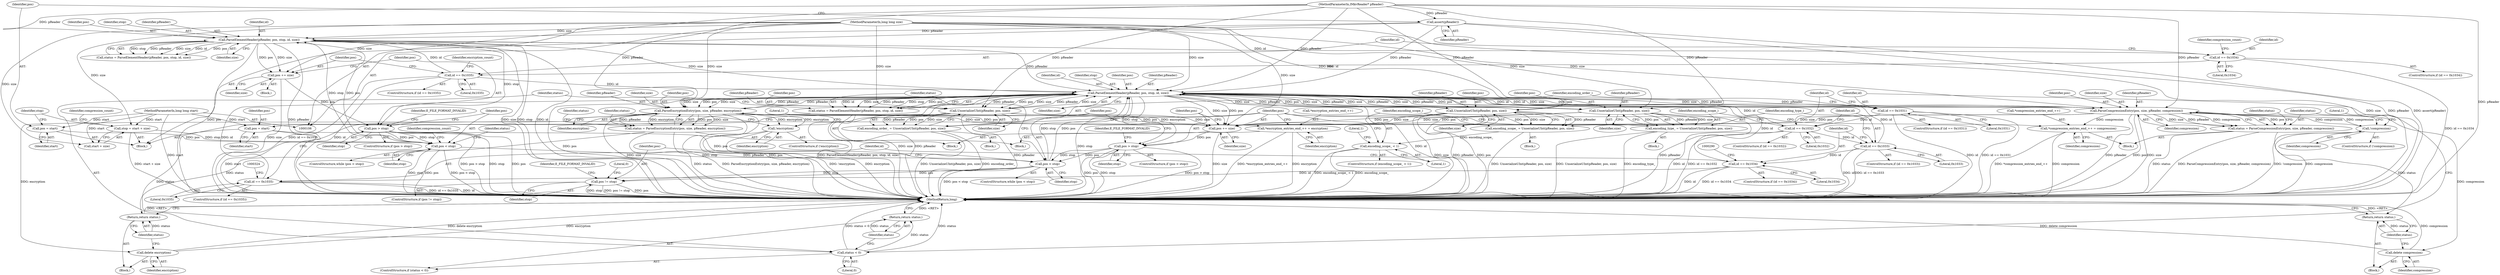 digraph "0_Android_cc274e2abe8b2a6698a5c47d8aa4bb45f1f9538d_48@pointer" {
"1000229" [label="(Call,ParseElementHeader(pReader, pos, stop, id, size))"];
"1000141" [label="(Call,ParseElementHeader(pReader, pos, stop, id, size))"];
"1000111" [label="(Call,assert(pReader))"];
"1000109" [label="(MethodParameterIn,IMkvReader* pReader)"];
"1000132" [label="(Call,pos < stop)"];
"1000114" [label="(Call,pos = start)"];
"1000107" [label="(MethodParameterIn,long long start)"];
"1000169" [label="(Call,pos > stop)"];
"1000165" [label="(Call,pos += size)"];
"1000108" [label="(MethodParameterIn,long long size)"];
"1000118" [label="(Call,stop = start + size)"];
"1000160" [label="(Call,id == 0x1035)"];
"1000154" [label="(Call,id == 0x1034)"];
"1000279" [label="(Call,UnserializeUInt(pReader, pos, size))"];
"1000229" [label="(Call,ParseElementHeader(pReader, pos, stop, id, size))"];
"1000300" [label="(Call,ParseCompressionEntry(pos, size, pReader, compression))"];
"1000293" [label="(Call,!compression)"];
"1000260" [label="(Call,UnserializeUInt(pReader, pos, size))"];
"1000334" [label="(Call,ParseEncryptionEntry(pos, size, pReader, encryption))"];
"1000327" [label="(Call,!encryption)"];
"1000248" [label="(Call,UnserializeUInt(pReader, pos, size))"];
"1000220" [label="(Call,pos < stop)"];
"1000355" [label="(Call,pos > stop)"];
"1000351" [label="(Call,pos += size)"];
"1000216" [label="(Call,pos = start)"];
"1000285" [label="(Call,id == 0x1034)"];
"1000273" [label="(Call,id == 0x1033)"];
"1000254" [label="(Call,id == 0x1032)"];
"1000242" [label="(Call,id == 0x1031)"];
"1000319" [label="(Call,id == 0x1035)"];
"1000227" [label="(Call,status = ParseElementHeader(pReader, pos, stop, id, size))"];
"1000236" [label="(Call,status < 0)"];
"1000239" [label="(Return,return status;)"];
"1000246" [label="(Call,encoding_order_ = UnserializeUInt(pReader, pos, size))"];
"1000361" [label="(Call,pos != stop)"];
"1000258" [label="(Call,encoding_scope_ = UnserializeUInt(pReader, pos, size))"];
"1000265" [label="(Call,encoding_scope_ < 1)"];
"1000277" [label="(Call,encoding_type_ = UnserializeUInt(pReader, pos, size))"];
"1000298" [label="(Call,status = ParseCompressionEntry(pos, size, pReader, compression))"];
"1000310" [label="(Return,return status;)"];
"1000308" [label="(Call,delete compression)"];
"1000312" [label="(Call,*compression_entries_end_++ = compression)"];
"1000332" [label="(Call,status = ParseEncryptionEntry(pos, size, pReader, encryption))"];
"1000344" [label="(Return,return status;)"];
"1000342" [label="(Call,delete encryption)"];
"1000346" [label="(Call,*encryption_entries_end_++ = encryption)"];
"1000160" [label="(Call,id == 0x1035)"];
"1000173" [label="(Identifier,E_FILE_FORMAT_INVALID)"];
"1000139" [label="(Call,status = ParseElementHeader(pReader, pos, stop, id, size))"];
"1000345" [label="(Identifier,status)"];
"1000365" [label="(Identifier,E_FILE_FORMAT_INVALID)"];
"1000222" [label="(Identifier,stop)"];
"1000108" [label="(MethodParameterIn,long long size)"];
"1000310" [label="(Return,return status;)"];
"1000320" [label="(Identifier,id)"];
"1000133" [label="(Identifier,pos)"];
"1000273" [label="(Call,id == 0x1033)"];
"1000216" [label="(Call,pos = start)"];
"1000341" [label="(Block,)"];
"1000242" [label="(Call,id == 0x1031)"];
"1000318" [label="(ControlStructure,if (id == 0x1035))"];
"1000132" [label="(Call,pos < stop)"];
"1000328" [label="(Identifier,encryption)"];
"1000307" [label="(Block,)"];
"1000316" [label="(Identifier,compression)"];
"1000287" [label="(Literal,0x1034)"];
"1000109" [label="(MethodParameterIn,IMkvReader* pReader)"];
"1000258" [label="(Call,encoding_scope_ = UnserializeUInt(pReader, pos, size))"];
"1000332" [label="(Call,status = ParseEncryptionEntry(pos, size, pReader, encryption))"];
"1000321" [label="(Literal,0x1035)"];
"1000298" [label="(Call,status = ParseCompressionEntry(pos, size, pReader, compression))"];
"1000220" [label="(Call,pos < stop)"];
"1000169" [label="(Call,pos > stop)"];
"1000223" [label="(Block,)"];
"1000120" [label="(Call,start + size)"];
"1000356" [label="(Identifier,pos)"];
"1000238" [label="(Literal,0)"];
"1000354" [label="(ControlStructure,if (pos > stop))"];
"1000280" [label="(Identifier,pReader)"];
"1000333" [label="(Identifier,status)"];
"1000267" [label="(Literal,1)"];
"1000306" [label="(Identifier,status)"];
"1000119" [label="(Identifier,stop)"];
"1000367" [label="(Literal,0)"];
"1000266" [label="(Identifier,encoding_scope_)"];
"1000159" [label="(ControlStructure,if (id == 0x1035))"];
"1000300" [label="(Call,ParseCompressionEntry(pos, size, pReader, compression))"];
"1000363" [label="(Identifier,stop)"];
"1000231" [label="(Identifier,pos)"];
"1000270" [label="(Literal,1)"];
"1000116" [label="(Identifier,start)"];
"1000236" [label="(Call,status < 0)"];
"1000253" [label="(ControlStructure,if (id == 0x1032))"];
"1000302" [label="(Identifier,size)"];
"1000251" [label="(Identifier,size)"];
"1000272" [label="(ControlStructure,if (id == 0x1033))"];
"1000154" [label="(Call,id == 0x1034)"];
"1000360" [label="(ControlStructure,if (pos != stop))"];
"1000264" [label="(ControlStructure,if (encoding_scope_ < 1))"];
"1000111" [label="(Call,assert(pReader))"];
"1000262" [label="(Identifier,pos)"];
"1000217" [label="(Identifier,pos)"];
"1000309" [label="(Identifier,compression)"];
"1000235" [label="(ControlStructure,if (status < 0))"];
"1000256" [label="(Literal,0x1032)"];
"1000304" [label="(Identifier,compression)"];
"1000286" [label="(Identifier,id)"];
"1000156" [label="(Literal,0x1034)"];
"1000284" [label="(ControlStructure,if (id == 0x1034))"];
"1000134" [label="(Identifier,stop)"];
"1000353" [label="(Identifier,size)"];
"1000334" [label="(Call,ParseEncryptionEntry(pos, size, pReader, encryption))"];
"1000110" [label="(Block,)"];
"1000303" [label="(Identifier,pReader)"];
"1000145" [label="(Identifier,id)"];
"1000140" [label="(Identifier,status)"];
"1000285" [label="(Call,id == 0x1034)"];
"1000257" [label="(Block,)"];
"1000368" [label="(MethodReturn,long)"];
"1000161" [label="(Identifier,id)"];
"1000250" [label="(Identifier,pos)"];
"1000249" [label="(Identifier,pReader)"];
"1000357" [label="(Identifier,stop)"];
"1000352" [label="(Identifier,pos)"];
"1000141" [label="(Call,ParseElementHeader(pReader, pos, stop, id, size))"];
"1000239" [label="(Return,return status;)"];
"1000313" [label="(Call,*compression_entries_end_++)"];
"1000361" [label="(Call,pos != stop)"];
"1000281" [label="(Identifier,pos)"];
"1000230" [label="(Identifier,pReader)"];
"1000218" [label="(Identifier,start)"];
"1000322" [label="(Block,)"];
"1000327" [label="(Call,!encryption)"];
"1000221" [label="(Identifier,pos)"];
"1000276" [label="(Block,)"];
"1000335" [label="(Identifier,pos)"];
"1000229" [label="(Call,ParseElementHeader(pReader, pos, stop, id, size))"];
"1000177" [label="(Identifier,compression_count)"];
"1000319" [label="(Call,id == 0x1035)"];
"1000346" [label="(Call,*encryption_entries_end_++ = encryption)"];
"1000260" [label="(Call,UnserializeUInt(pReader, pos, size))"];
"1000255" [label="(Identifier,id)"];
"1000244" [label="(Literal,0x1031)"];
"1000277" [label="(Call,encoding_type_ = UnserializeUInt(pReader, pos, size))"];
"1000241" [label="(ControlStructure,if (id == 0x1031))"];
"1000233" [label="(Identifier,id)"];
"1000153" [label="(ControlStructure,if (id == 0x1034))"];
"1000131" [label="(ControlStructure,while (pos < stop))"];
"1000219" [label="(ControlStructure,while (pos < stop))"];
"1000337" [label="(Identifier,pReader)"];
"1000274" [label="(Identifier,id)"];
"1000232" [label="(Identifier,stop)"];
"1000246" [label="(Call,encoding_order_ = UnserializeUInt(pReader, pos, size))"];
"1000162" [label="(Literal,0x1035)"];
"1000362" [label="(Identifier,pos)"];
"1000265" [label="(Call,encoding_scope_ < 1)"];
"1000347" [label="(Call,*encryption_entries_end_++)"];
"1000275" [label="(Literal,0x1033)"];
"1000338" [label="(Identifier,encryption)"];
"1000343" [label="(Identifier,encryption)"];
"1000350" [label="(Identifier,encryption)"];
"1000355" [label="(Call,pos > stop)"];
"1000125" [label="(Identifier,compression_count)"];
"1000143" [label="(Identifier,pos)"];
"1000245" [label="(Block,)"];
"1000308" [label="(Call,delete compression)"];
"1000144" [label="(Identifier,stop)"];
"1000293" [label="(Call,!compression)"];
"1000351" [label="(Call,pos += size)"];
"1000167" [label="(Identifier,size)"];
"1000114" [label="(Call,pos = start)"];
"1000359" [label="(Identifier,E_FILE_FORMAT_INVALID)"];
"1000247" [label="(Identifier,encoding_order_)"];
"1000340" [label="(Identifier,status)"];
"1000234" [label="(Identifier,size)"];
"1000294" [label="(Identifier,compression)"];
"1000248" [label="(Call,UnserializeUInt(pReader, pos, size))"];
"1000263" [label="(Identifier,size)"];
"1000344" [label="(Return,return status;)"];
"1000292" [label="(ControlStructure,if (!compression))"];
"1000240" [label="(Identifier,status)"];
"1000170" [label="(Identifier,pos)"];
"1000168" [label="(ControlStructure,if (pos > stop))"];
"1000326" [label="(ControlStructure,if (!encryption))"];
"1000158" [label="(Identifier,compression_count)"];
"1000254" [label="(Call,id == 0x1032)"];
"1000312" [label="(Call,*compression_entries_end_++ = compression)"];
"1000336" [label="(Identifier,size)"];
"1000297" [label="(Literal,1)"];
"1000282" [label="(Identifier,size)"];
"1000118" [label="(Call,stop = start + size)"];
"1000342" [label="(Call,delete encryption)"];
"1000331" [label="(Literal,1)"];
"1000228" [label="(Identifier,status)"];
"1000278" [label="(Identifier,encoding_type_)"];
"1000142" [label="(Identifier,pReader)"];
"1000279" [label="(Call,UnserializeUInt(pReader, pos, size))"];
"1000261" [label="(Identifier,pReader)"];
"1000299" [label="(Identifier,status)"];
"1000227" [label="(Call,status = ParseElementHeader(pReader, pos, stop, id, size))"];
"1000237" [label="(Identifier,status)"];
"1000146" [label="(Identifier,size)"];
"1000171" [label="(Identifier,stop)"];
"1000115" [label="(Identifier,pos)"];
"1000259" [label="(Identifier,encoding_scope_)"];
"1000311" [label="(Identifier,status)"];
"1000107" [label="(MethodParameterIn,long long start)"];
"1000288" [label="(Block,)"];
"1000155" [label="(Identifier,id)"];
"1000112" [label="(Identifier,pReader)"];
"1000166" [label="(Identifier,pos)"];
"1000135" [label="(Block,)"];
"1000165" [label="(Call,pos += size)"];
"1000164" [label="(Identifier,encryption_count)"];
"1000301" [label="(Identifier,pos)"];
"1000243" [label="(Identifier,id)"];
"1000229" -> "1000227"  [label="AST: "];
"1000229" -> "1000234"  [label="CFG: "];
"1000230" -> "1000229"  [label="AST: "];
"1000231" -> "1000229"  [label="AST: "];
"1000232" -> "1000229"  [label="AST: "];
"1000233" -> "1000229"  [label="AST: "];
"1000234" -> "1000229"  [label="AST: "];
"1000227" -> "1000229"  [label="CFG: "];
"1000229" -> "1000368"  [label="DDG: id"];
"1000229" -> "1000368"  [label="DDG: pos"];
"1000229" -> "1000368"  [label="DDG: stop"];
"1000229" -> "1000368"  [label="DDG: size"];
"1000229" -> "1000368"  [label="DDG: pReader"];
"1000229" -> "1000227"  [label="DDG: id"];
"1000229" -> "1000227"  [label="DDG: size"];
"1000229" -> "1000227"  [label="DDG: pReader"];
"1000229" -> "1000227"  [label="DDG: stop"];
"1000229" -> "1000227"  [label="DDG: pos"];
"1000141" -> "1000229"  [label="DDG: pReader"];
"1000141" -> "1000229"  [label="DDG: size"];
"1000279" -> "1000229"  [label="DDG: pReader"];
"1000279" -> "1000229"  [label="DDG: size"];
"1000300" -> "1000229"  [label="DDG: pReader"];
"1000300" -> "1000229"  [label="DDG: size"];
"1000111" -> "1000229"  [label="DDG: pReader"];
"1000260" -> "1000229"  [label="DDG: pReader"];
"1000260" -> "1000229"  [label="DDG: size"];
"1000334" -> "1000229"  [label="DDG: pReader"];
"1000334" -> "1000229"  [label="DDG: size"];
"1000248" -> "1000229"  [label="DDG: pReader"];
"1000248" -> "1000229"  [label="DDG: size"];
"1000109" -> "1000229"  [label="DDG: pReader"];
"1000220" -> "1000229"  [label="DDG: pos"];
"1000220" -> "1000229"  [label="DDG: stop"];
"1000285" -> "1000229"  [label="DDG: id"];
"1000254" -> "1000229"  [label="DDG: id"];
"1000273" -> "1000229"  [label="DDG: id"];
"1000319" -> "1000229"  [label="DDG: id"];
"1000160" -> "1000229"  [label="DDG: id"];
"1000242" -> "1000229"  [label="DDG: id"];
"1000108" -> "1000229"  [label="DDG: size"];
"1000229" -> "1000242"  [label="DDG: id"];
"1000229" -> "1000248"  [label="DDG: pReader"];
"1000229" -> "1000248"  [label="DDG: pos"];
"1000229" -> "1000248"  [label="DDG: size"];
"1000229" -> "1000260"  [label="DDG: pReader"];
"1000229" -> "1000260"  [label="DDG: pos"];
"1000229" -> "1000260"  [label="DDG: size"];
"1000229" -> "1000279"  [label="DDG: pReader"];
"1000229" -> "1000279"  [label="DDG: pos"];
"1000229" -> "1000279"  [label="DDG: size"];
"1000229" -> "1000300"  [label="DDG: pos"];
"1000229" -> "1000300"  [label="DDG: size"];
"1000229" -> "1000300"  [label="DDG: pReader"];
"1000229" -> "1000334"  [label="DDG: pos"];
"1000229" -> "1000334"  [label="DDG: size"];
"1000229" -> "1000334"  [label="DDG: pReader"];
"1000229" -> "1000351"  [label="DDG: size"];
"1000229" -> "1000351"  [label="DDG: pos"];
"1000229" -> "1000355"  [label="DDG: stop"];
"1000141" -> "1000139"  [label="AST: "];
"1000141" -> "1000146"  [label="CFG: "];
"1000142" -> "1000141"  [label="AST: "];
"1000143" -> "1000141"  [label="AST: "];
"1000144" -> "1000141"  [label="AST: "];
"1000145" -> "1000141"  [label="AST: "];
"1000146" -> "1000141"  [label="AST: "];
"1000139" -> "1000141"  [label="CFG: "];
"1000141" -> "1000368"  [label="DDG: pReader"];
"1000141" -> "1000368"  [label="DDG: stop"];
"1000141" -> "1000368"  [label="DDG: id"];
"1000141" -> "1000368"  [label="DDG: pos"];
"1000141" -> "1000368"  [label="DDG: size"];
"1000141" -> "1000139"  [label="DDG: stop"];
"1000141" -> "1000139"  [label="DDG: pReader"];
"1000141" -> "1000139"  [label="DDG: size"];
"1000141" -> "1000139"  [label="DDG: id"];
"1000141" -> "1000139"  [label="DDG: pos"];
"1000111" -> "1000141"  [label="DDG: pReader"];
"1000109" -> "1000141"  [label="DDG: pReader"];
"1000132" -> "1000141"  [label="DDG: pos"];
"1000132" -> "1000141"  [label="DDG: stop"];
"1000160" -> "1000141"  [label="DDG: id"];
"1000108" -> "1000141"  [label="DDG: size"];
"1000141" -> "1000154"  [label="DDG: id"];
"1000141" -> "1000165"  [label="DDG: size"];
"1000141" -> "1000165"  [label="DDG: pos"];
"1000141" -> "1000169"  [label="DDG: stop"];
"1000111" -> "1000110"  [label="AST: "];
"1000111" -> "1000112"  [label="CFG: "];
"1000112" -> "1000111"  [label="AST: "];
"1000115" -> "1000111"  [label="CFG: "];
"1000111" -> "1000368"  [label="DDG: pReader"];
"1000111" -> "1000368"  [label="DDG: assert(pReader)"];
"1000109" -> "1000111"  [label="DDG: pReader"];
"1000109" -> "1000106"  [label="AST: "];
"1000109" -> "1000368"  [label="DDG: pReader"];
"1000109" -> "1000248"  [label="DDG: pReader"];
"1000109" -> "1000260"  [label="DDG: pReader"];
"1000109" -> "1000279"  [label="DDG: pReader"];
"1000109" -> "1000300"  [label="DDG: pReader"];
"1000109" -> "1000334"  [label="DDG: pReader"];
"1000132" -> "1000131"  [label="AST: "];
"1000132" -> "1000134"  [label="CFG: "];
"1000133" -> "1000132"  [label="AST: "];
"1000134" -> "1000132"  [label="AST: "];
"1000140" -> "1000132"  [label="CFG: "];
"1000177" -> "1000132"  [label="CFG: "];
"1000132" -> "1000368"  [label="DDG: pos < stop"];
"1000132" -> "1000368"  [label="DDG: stop"];
"1000132" -> "1000368"  [label="DDG: pos"];
"1000114" -> "1000132"  [label="DDG: pos"];
"1000169" -> "1000132"  [label="DDG: pos"];
"1000169" -> "1000132"  [label="DDG: stop"];
"1000118" -> "1000132"  [label="DDG: stop"];
"1000132" -> "1000220"  [label="DDG: stop"];
"1000114" -> "1000110"  [label="AST: "];
"1000114" -> "1000116"  [label="CFG: "];
"1000115" -> "1000114"  [label="AST: "];
"1000116" -> "1000114"  [label="AST: "];
"1000119" -> "1000114"  [label="CFG: "];
"1000107" -> "1000114"  [label="DDG: start"];
"1000107" -> "1000106"  [label="AST: "];
"1000107" -> "1000368"  [label="DDG: start"];
"1000107" -> "1000118"  [label="DDG: start"];
"1000107" -> "1000120"  [label="DDG: start"];
"1000107" -> "1000216"  [label="DDG: start"];
"1000169" -> "1000168"  [label="AST: "];
"1000169" -> "1000171"  [label="CFG: "];
"1000170" -> "1000169"  [label="AST: "];
"1000171" -> "1000169"  [label="AST: "];
"1000133" -> "1000169"  [label="CFG: "];
"1000173" -> "1000169"  [label="CFG: "];
"1000169" -> "1000368"  [label="DDG: pos > stop"];
"1000169" -> "1000368"  [label="DDG: stop"];
"1000169" -> "1000368"  [label="DDG: pos"];
"1000165" -> "1000169"  [label="DDG: pos"];
"1000165" -> "1000135"  [label="AST: "];
"1000165" -> "1000167"  [label="CFG: "];
"1000166" -> "1000165"  [label="AST: "];
"1000167" -> "1000165"  [label="AST: "];
"1000170" -> "1000165"  [label="CFG: "];
"1000165" -> "1000368"  [label="DDG: size"];
"1000108" -> "1000165"  [label="DDG: size"];
"1000108" -> "1000106"  [label="AST: "];
"1000108" -> "1000368"  [label="DDG: size"];
"1000108" -> "1000118"  [label="DDG: size"];
"1000108" -> "1000120"  [label="DDG: size"];
"1000108" -> "1000248"  [label="DDG: size"];
"1000108" -> "1000260"  [label="DDG: size"];
"1000108" -> "1000279"  [label="DDG: size"];
"1000108" -> "1000300"  [label="DDG: size"];
"1000108" -> "1000334"  [label="DDG: size"];
"1000108" -> "1000351"  [label="DDG: size"];
"1000118" -> "1000110"  [label="AST: "];
"1000118" -> "1000120"  [label="CFG: "];
"1000119" -> "1000118"  [label="AST: "];
"1000120" -> "1000118"  [label="AST: "];
"1000125" -> "1000118"  [label="CFG: "];
"1000118" -> "1000368"  [label="DDG: start + size"];
"1000160" -> "1000159"  [label="AST: "];
"1000160" -> "1000162"  [label="CFG: "];
"1000161" -> "1000160"  [label="AST: "];
"1000162" -> "1000160"  [label="AST: "];
"1000164" -> "1000160"  [label="CFG: "];
"1000166" -> "1000160"  [label="CFG: "];
"1000160" -> "1000368"  [label="DDG: id == 0x1035"];
"1000160" -> "1000368"  [label="DDG: id"];
"1000154" -> "1000160"  [label="DDG: id"];
"1000154" -> "1000153"  [label="AST: "];
"1000154" -> "1000156"  [label="CFG: "];
"1000155" -> "1000154"  [label="AST: "];
"1000156" -> "1000154"  [label="AST: "];
"1000158" -> "1000154"  [label="CFG: "];
"1000161" -> "1000154"  [label="CFG: "];
"1000154" -> "1000368"  [label="DDG: id == 0x1034"];
"1000279" -> "1000277"  [label="AST: "];
"1000279" -> "1000282"  [label="CFG: "];
"1000280" -> "1000279"  [label="AST: "];
"1000281" -> "1000279"  [label="AST: "];
"1000282" -> "1000279"  [label="AST: "];
"1000277" -> "1000279"  [label="CFG: "];
"1000279" -> "1000368"  [label="DDG: pReader"];
"1000279" -> "1000277"  [label="DDG: pReader"];
"1000279" -> "1000277"  [label="DDG: pos"];
"1000279" -> "1000277"  [label="DDG: size"];
"1000279" -> "1000351"  [label="DDG: size"];
"1000279" -> "1000351"  [label="DDG: pos"];
"1000300" -> "1000298"  [label="AST: "];
"1000300" -> "1000304"  [label="CFG: "];
"1000301" -> "1000300"  [label="AST: "];
"1000302" -> "1000300"  [label="AST: "];
"1000303" -> "1000300"  [label="AST: "];
"1000304" -> "1000300"  [label="AST: "];
"1000298" -> "1000300"  [label="CFG: "];
"1000300" -> "1000368"  [label="DDG: pReader"];
"1000300" -> "1000368"  [label="DDG: pos"];
"1000300" -> "1000368"  [label="DDG: size"];
"1000300" -> "1000293"  [label="DDG: compression"];
"1000300" -> "1000298"  [label="DDG: pos"];
"1000300" -> "1000298"  [label="DDG: size"];
"1000300" -> "1000298"  [label="DDG: pReader"];
"1000300" -> "1000298"  [label="DDG: compression"];
"1000293" -> "1000300"  [label="DDG: compression"];
"1000300" -> "1000308"  [label="DDG: compression"];
"1000300" -> "1000312"  [label="DDG: compression"];
"1000300" -> "1000351"  [label="DDG: size"];
"1000300" -> "1000351"  [label="DDG: pos"];
"1000293" -> "1000292"  [label="AST: "];
"1000293" -> "1000294"  [label="CFG: "];
"1000294" -> "1000293"  [label="AST: "];
"1000297" -> "1000293"  [label="CFG: "];
"1000299" -> "1000293"  [label="CFG: "];
"1000293" -> "1000368"  [label="DDG: compression"];
"1000293" -> "1000368"  [label="DDG: !compression"];
"1000260" -> "1000258"  [label="AST: "];
"1000260" -> "1000263"  [label="CFG: "];
"1000261" -> "1000260"  [label="AST: "];
"1000262" -> "1000260"  [label="AST: "];
"1000263" -> "1000260"  [label="AST: "];
"1000258" -> "1000260"  [label="CFG: "];
"1000260" -> "1000368"  [label="DDG: size"];
"1000260" -> "1000368"  [label="DDG: pos"];
"1000260" -> "1000368"  [label="DDG: pReader"];
"1000260" -> "1000258"  [label="DDG: pReader"];
"1000260" -> "1000258"  [label="DDG: pos"];
"1000260" -> "1000258"  [label="DDG: size"];
"1000260" -> "1000351"  [label="DDG: size"];
"1000260" -> "1000351"  [label="DDG: pos"];
"1000334" -> "1000332"  [label="AST: "];
"1000334" -> "1000338"  [label="CFG: "];
"1000335" -> "1000334"  [label="AST: "];
"1000336" -> "1000334"  [label="AST: "];
"1000337" -> "1000334"  [label="AST: "];
"1000338" -> "1000334"  [label="AST: "];
"1000332" -> "1000334"  [label="CFG: "];
"1000334" -> "1000368"  [label="DDG: size"];
"1000334" -> "1000368"  [label="DDG: pReader"];
"1000334" -> "1000368"  [label="DDG: pos"];
"1000334" -> "1000327"  [label="DDG: encryption"];
"1000334" -> "1000332"  [label="DDG: pos"];
"1000334" -> "1000332"  [label="DDG: size"];
"1000334" -> "1000332"  [label="DDG: pReader"];
"1000334" -> "1000332"  [label="DDG: encryption"];
"1000327" -> "1000334"  [label="DDG: encryption"];
"1000334" -> "1000342"  [label="DDG: encryption"];
"1000334" -> "1000346"  [label="DDG: encryption"];
"1000334" -> "1000351"  [label="DDG: size"];
"1000334" -> "1000351"  [label="DDG: pos"];
"1000327" -> "1000326"  [label="AST: "];
"1000327" -> "1000328"  [label="CFG: "];
"1000328" -> "1000327"  [label="AST: "];
"1000331" -> "1000327"  [label="CFG: "];
"1000333" -> "1000327"  [label="CFG: "];
"1000327" -> "1000368"  [label="DDG: encryption"];
"1000327" -> "1000368"  [label="DDG: !encryption"];
"1000248" -> "1000246"  [label="AST: "];
"1000248" -> "1000251"  [label="CFG: "];
"1000249" -> "1000248"  [label="AST: "];
"1000250" -> "1000248"  [label="AST: "];
"1000251" -> "1000248"  [label="AST: "];
"1000246" -> "1000248"  [label="CFG: "];
"1000248" -> "1000368"  [label="DDG: pReader"];
"1000248" -> "1000246"  [label="DDG: pReader"];
"1000248" -> "1000246"  [label="DDG: pos"];
"1000248" -> "1000246"  [label="DDG: size"];
"1000248" -> "1000351"  [label="DDG: size"];
"1000248" -> "1000351"  [label="DDG: pos"];
"1000220" -> "1000219"  [label="AST: "];
"1000220" -> "1000222"  [label="CFG: "];
"1000221" -> "1000220"  [label="AST: "];
"1000222" -> "1000220"  [label="AST: "];
"1000228" -> "1000220"  [label="CFG: "];
"1000362" -> "1000220"  [label="CFG: "];
"1000220" -> "1000368"  [label="DDG: pos < stop"];
"1000355" -> "1000220"  [label="DDG: pos"];
"1000355" -> "1000220"  [label="DDG: stop"];
"1000216" -> "1000220"  [label="DDG: pos"];
"1000220" -> "1000361"  [label="DDG: pos"];
"1000220" -> "1000361"  [label="DDG: stop"];
"1000355" -> "1000354"  [label="AST: "];
"1000355" -> "1000357"  [label="CFG: "];
"1000356" -> "1000355"  [label="AST: "];
"1000357" -> "1000355"  [label="AST: "];
"1000221" -> "1000355"  [label="CFG: "];
"1000359" -> "1000355"  [label="CFG: "];
"1000355" -> "1000368"  [label="DDG: pos"];
"1000355" -> "1000368"  [label="DDG: stop"];
"1000355" -> "1000368"  [label="DDG: pos > stop"];
"1000351" -> "1000355"  [label="DDG: pos"];
"1000351" -> "1000223"  [label="AST: "];
"1000351" -> "1000353"  [label="CFG: "];
"1000352" -> "1000351"  [label="AST: "];
"1000353" -> "1000351"  [label="AST: "];
"1000356" -> "1000351"  [label="CFG: "];
"1000351" -> "1000368"  [label="DDG: size"];
"1000216" -> "1000110"  [label="AST: "];
"1000216" -> "1000218"  [label="CFG: "];
"1000217" -> "1000216"  [label="AST: "];
"1000218" -> "1000216"  [label="AST: "];
"1000221" -> "1000216"  [label="CFG: "];
"1000216" -> "1000368"  [label="DDG: start"];
"1000285" -> "1000284"  [label="AST: "];
"1000285" -> "1000287"  [label="CFG: "];
"1000286" -> "1000285"  [label="AST: "];
"1000287" -> "1000285"  [label="AST: "];
"1000290" -> "1000285"  [label="CFG: "];
"1000320" -> "1000285"  [label="CFG: "];
"1000285" -> "1000368"  [label="DDG: id"];
"1000285" -> "1000368"  [label="DDG: id == 0x1034"];
"1000273" -> "1000285"  [label="DDG: id"];
"1000285" -> "1000319"  [label="DDG: id"];
"1000273" -> "1000272"  [label="AST: "];
"1000273" -> "1000275"  [label="CFG: "];
"1000274" -> "1000273"  [label="AST: "];
"1000275" -> "1000273"  [label="AST: "];
"1000278" -> "1000273"  [label="CFG: "];
"1000286" -> "1000273"  [label="CFG: "];
"1000273" -> "1000368"  [label="DDG: id"];
"1000273" -> "1000368"  [label="DDG: id == 0x1033"];
"1000254" -> "1000273"  [label="DDG: id"];
"1000254" -> "1000253"  [label="AST: "];
"1000254" -> "1000256"  [label="CFG: "];
"1000255" -> "1000254"  [label="AST: "];
"1000256" -> "1000254"  [label="AST: "];
"1000259" -> "1000254"  [label="CFG: "];
"1000274" -> "1000254"  [label="CFG: "];
"1000254" -> "1000368"  [label="DDG: id"];
"1000254" -> "1000368"  [label="DDG: id == 0x1032"];
"1000242" -> "1000254"  [label="DDG: id"];
"1000242" -> "1000241"  [label="AST: "];
"1000242" -> "1000244"  [label="CFG: "];
"1000243" -> "1000242"  [label="AST: "];
"1000244" -> "1000242"  [label="AST: "];
"1000247" -> "1000242"  [label="CFG: "];
"1000255" -> "1000242"  [label="CFG: "];
"1000242" -> "1000368"  [label="DDG: id == 0x1031"];
"1000242" -> "1000368"  [label="DDG: id"];
"1000319" -> "1000318"  [label="AST: "];
"1000319" -> "1000321"  [label="CFG: "];
"1000320" -> "1000319"  [label="AST: "];
"1000321" -> "1000319"  [label="AST: "];
"1000324" -> "1000319"  [label="CFG: "];
"1000352" -> "1000319"  [label="CFG: "];
"1000319" -> "1000368"  [label="DDG: id == 0x1035"];
"1000319" -> "1000368"  [label="DDG: id"];
"1000227" -> "1000223"  [label="AST: "];
"1000228" -> "1000227"  [label="AST: "];
"1000237" -> "1000227"  [label="CFG: "];
"1000227" -> "1000368"  [label="DDG: ParseElementHeader(pReader, pos, stop, id, size)"];
"1000227" -> "1000236"  [label="DDG: status"];
"1000236" -> "1000235"  [label="AST: "];
"1000236" -> "1000238"  [label="CFG: "];
"1000237" -> "1000236"  [label="AST: "];
"1000238" -> "1000236"  [label="AST: "];
"1000240" -> "1000236"  [label="CFG: "];
"1000243" -> "1000236"  [label="CFG: "];
"1000236" -> "1000368"  [label="DDG: status"];
"1000236" -> "1000368"  [label="DDG: status < 0"];
"1000236" -> "1000239"  [label="DDG: status"];
"1000239" -> "1000235"  [label="AST: "];
"1000239" -> "1000240"  [label="CFG: "];
"1000240" -> "1000239"  [label="AST: "];
"1000368" -> "1000239"  [label="CFG: "];
"1000239" -> "1000368"  [label="DDG: <RET>"];
"1000240" -> "1000239"  [label="DDG: status"];
"1000246" -> "1000245"  [label="AST: "];
"1000247" -> "1000246"  [label="AST: "];
"1000352" -> "1000246"  [label="CFG: "];
"1000246" -> "1000368"  [label="DDG: UnserializeUInt(pReader, pos, size)"];
"1000246" -> "1000368"  [label="DDG: encoding_order_"];
"1000361" -> "1000360"  [label="AST: "];
"1000361" -> "1000363"  [label="CFG: "];
"1000362" -> "1000361"  [label="AST: "];
"1000363" -> "1000361"  [label="AST: "];
"1000365" -> "1000361"  [label="CFG: "];
"1000367" -> "1000361"  [label="CFG: "];
"1000361" -> "1000368"  [label="DDG: pos != stop"];
"1000361" -> "1000368"  [label="DDG: pos"];
"1000361" -> "1000368"  [label="DDG: stop"];
"1000258" -> "1000257"  [label="AST: "];
"1000259" -> "1000258"  [label="AST: "];
"1000266" -> "1000258"  [label="CFG: "];
"1000258" -> "1000368"  [label="DDG: UnserializeUInt(pReader, pos, size)"];
"1000258" -> "1000265"  [label="DDG: encoding_scope_"];
"1000265" -> "1000264"  [label="AST: "];
"1000265" -> "1000267"  [label="CFG: "];
"1000266" -> "1000265"  [label="AST: "];
"1000267" -> "1000265"  [label="AST: "];
"1000270" -> "1000265"  [label="CFG: "];
"1000352" -> "1000265"  [label="CFG: "];
"1000265" -> "1000368"  [label="DDG: encoding_scope_"];
"1000265" -> "1000368"  [label="DDG: encoding_scope_ < 1"];
"1000277" -> "1000276"  [label="AST: "];
"1000278" -> "1000277"  [label="AST: "];
"1000352" -> "1000277"  [label="CFG: "];
"1000277" -> "1000368"  [label="DDG: encoding_type_"];
"1000277" -> "1000368"  [label="DDG: UnserializeUInt(pReader, pos, size)"];
"1000298" -> "1000288"  [label="AST: "];
"1000299" -> "1000298"  [label="AST: "];
"1000306" -> "1000298"  [label="CFG: "];
"1000298" -> "1000368"  [label="DDG: status"];
"1000298" -> "1000368"  [label="DDG: ParseCompressionEntry(pos, size, pReader, compression)"];
"1000298" -> "1000310"  [label="DDG: status"];
"1000310" -> "1000307"  [label="AST: "];
"1000310" -> "1000311"  [label="CFG: "];
"1000311" -> "1000310"  [label="AST: "];
"1000368" -> "1000310"  [label="CFG: "];
"1000310" -> "1000368"  [label="DDG: <RET>"];
"1000311" -> "1000310"  [label="DDG: status"];
"1000308" -> "1000307"  [label="AST: "];
"1000308" -> "1000309"  [label="CFG: "];
"1000309" -> "1000308"  [label="AST: "];
"1000311" -> "1000308"  [label="CFG: "];
"1000308" -> "1000368"  [label="DDG: compression"];
"1000308" -> "1000368"  [label="DDG: delete compression"];
"1000312" -> "1000288"  [label="AST: "];
"1000312" -> "1000316"  [label="CFG: "];
"1000313" -> "1000312"  [label="AST: "];
"1000316" -> "1000312"  [label="AST: "];
"1000352" -> "1000312"  [label="CFG: "];
"1000312" -> "1000368"  [label="DDG: compression"];
"1000312" -> "1000368"  [label="DDG: *compression_entries_end_++"];
"1000332" -> "1000322"  [label="AST: "];
"1000333" -> "1000332"  [label="AST: "];
"1000340" -> "1000332"  [label="CFG: "];
"1000332" -> "1000368"  [label="DDG: ParseEncryptionEntry(pos, size, pReader, encryption)"];
"1000332" -> "1000368"  [label="DDG: status"];
"1000332" -> "1000344"  [label="DDG: status"];
"1000344" -> "1000341"  [label="AST: "];
"1000344" -> "1000345"  [label="CFG: "];
"1000345" -> "1000344"  [label="AST: "];
"1000368" -> "1000344"  [label="CFG: "];
"1000344" -> "1000368"  [label="DDG: <RET>"];
"1000345" -> "1000344"  [label="DDG: status"];
"1000342" -> "1000341"  [label="AST: "];
"1000342" -> "1000343"  [label="CFG: "];
"1000343" -> "1000342"  [label="AST: "];
"1000345" -> "1000342"  [label="CFG: "];
"1000342" -> "1000368"  [label="DDG: encryption"];
"1000342" -> "1000368"  [label="DDG: delete encryption"];
"1000346" -> "1000322"  [label="AST: "];
"1000346" -> "1000350"  [label="CFG: "];
"1000347" -> "1000346"  [label="AST: "];
"1000350" -> "1000346"  [label="AST: "];
"1000352" -> "1000346"  [label="CFG: "];
"1000346" -> "1000368"  [label="DDG: *encryption_entries_end_++"];
"1000346" -> "1000368"  [label="DDG: encryption"];
}
